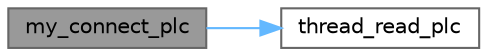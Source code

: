 digraph "my_connect_plc"
{
 // LATEX_PDF_SIZE
  bgcolor="transparent";
  edge [fontname=Helvetica,fontsize=10,labelfontname=Helvetica,labelfontsize=10];
  node [fontname=Helvetica,fontsize=10,shape=box,height=0.2,width=0.4];
  rankdir="LR";
  Node1 [label="my_connect_plc",height=0.2,width=0.4,color="gray40", fillcolor="grey60", style="filled", fontcolor="black",tooltip="连接plc"];
  Node1 -> Node2 [color="steelblue1",style="solid"];
  Node2 [label="thread_read_plc",height=0.2,width=0.4,color="grey40", fillcolor="white", style="filled",URL="$win__signal_8c.html#ab483e2620b5e1323c6aaf43cdfe32a74",tooltip="定时300ms读取plc的数据"];
}
